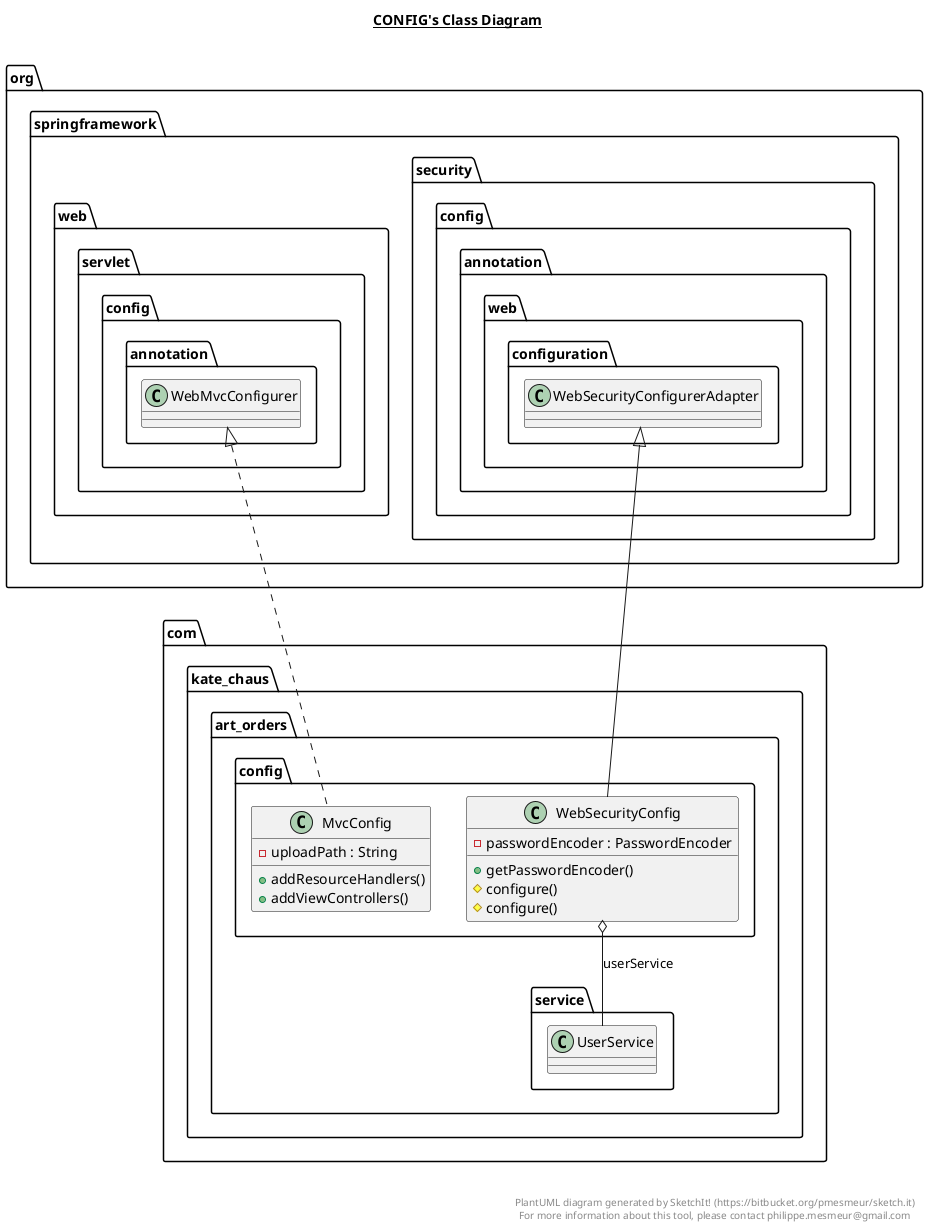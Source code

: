 @startuml

title __CONFIG's Class Diagram__\n

  namespace com.kate_chaus.art_orders {
    namespace config {
      class com.kate_chaus.art_orders.config.MvcConfig {
          - uploadPath : String
          + addResourceHandlers()
          + addViewControllers()
      }
    }
  }
  

  namespace com.kate_chaus.art_orders {
    namespace config {
      class com.kate_chaus.art_orders.config.WebSecurityConfig {
          - passwordEncoder : PasswordEncoder
          + getPasswordEncoder()
          # configure()
          # configure()
      }
    }
  }
  

  com.kate_chaus.art_orders.config.MvcConfig .up.|> org.springframework.web.servlet.config.annotation.WebMvcConfigurer
  com.kate_chaus.art_orders.config.WebSecurityConfig -up-|> org.springframework.security.config.annotation.web.configuration.WebSecurityConfigurerAdapter
  com.kate_chaus.art_orders.config.WebSecurityConfig o-- com.kate_chaus.art_orders.service.UserService : userService


right footer


PlantUML diagram generated by SketchIt! (https://bitbucket.org/pmesmeur/sketch.it)
For more information about this tool, please contact philippe.mesmeur@gmail.com
endfooter

@enduml

